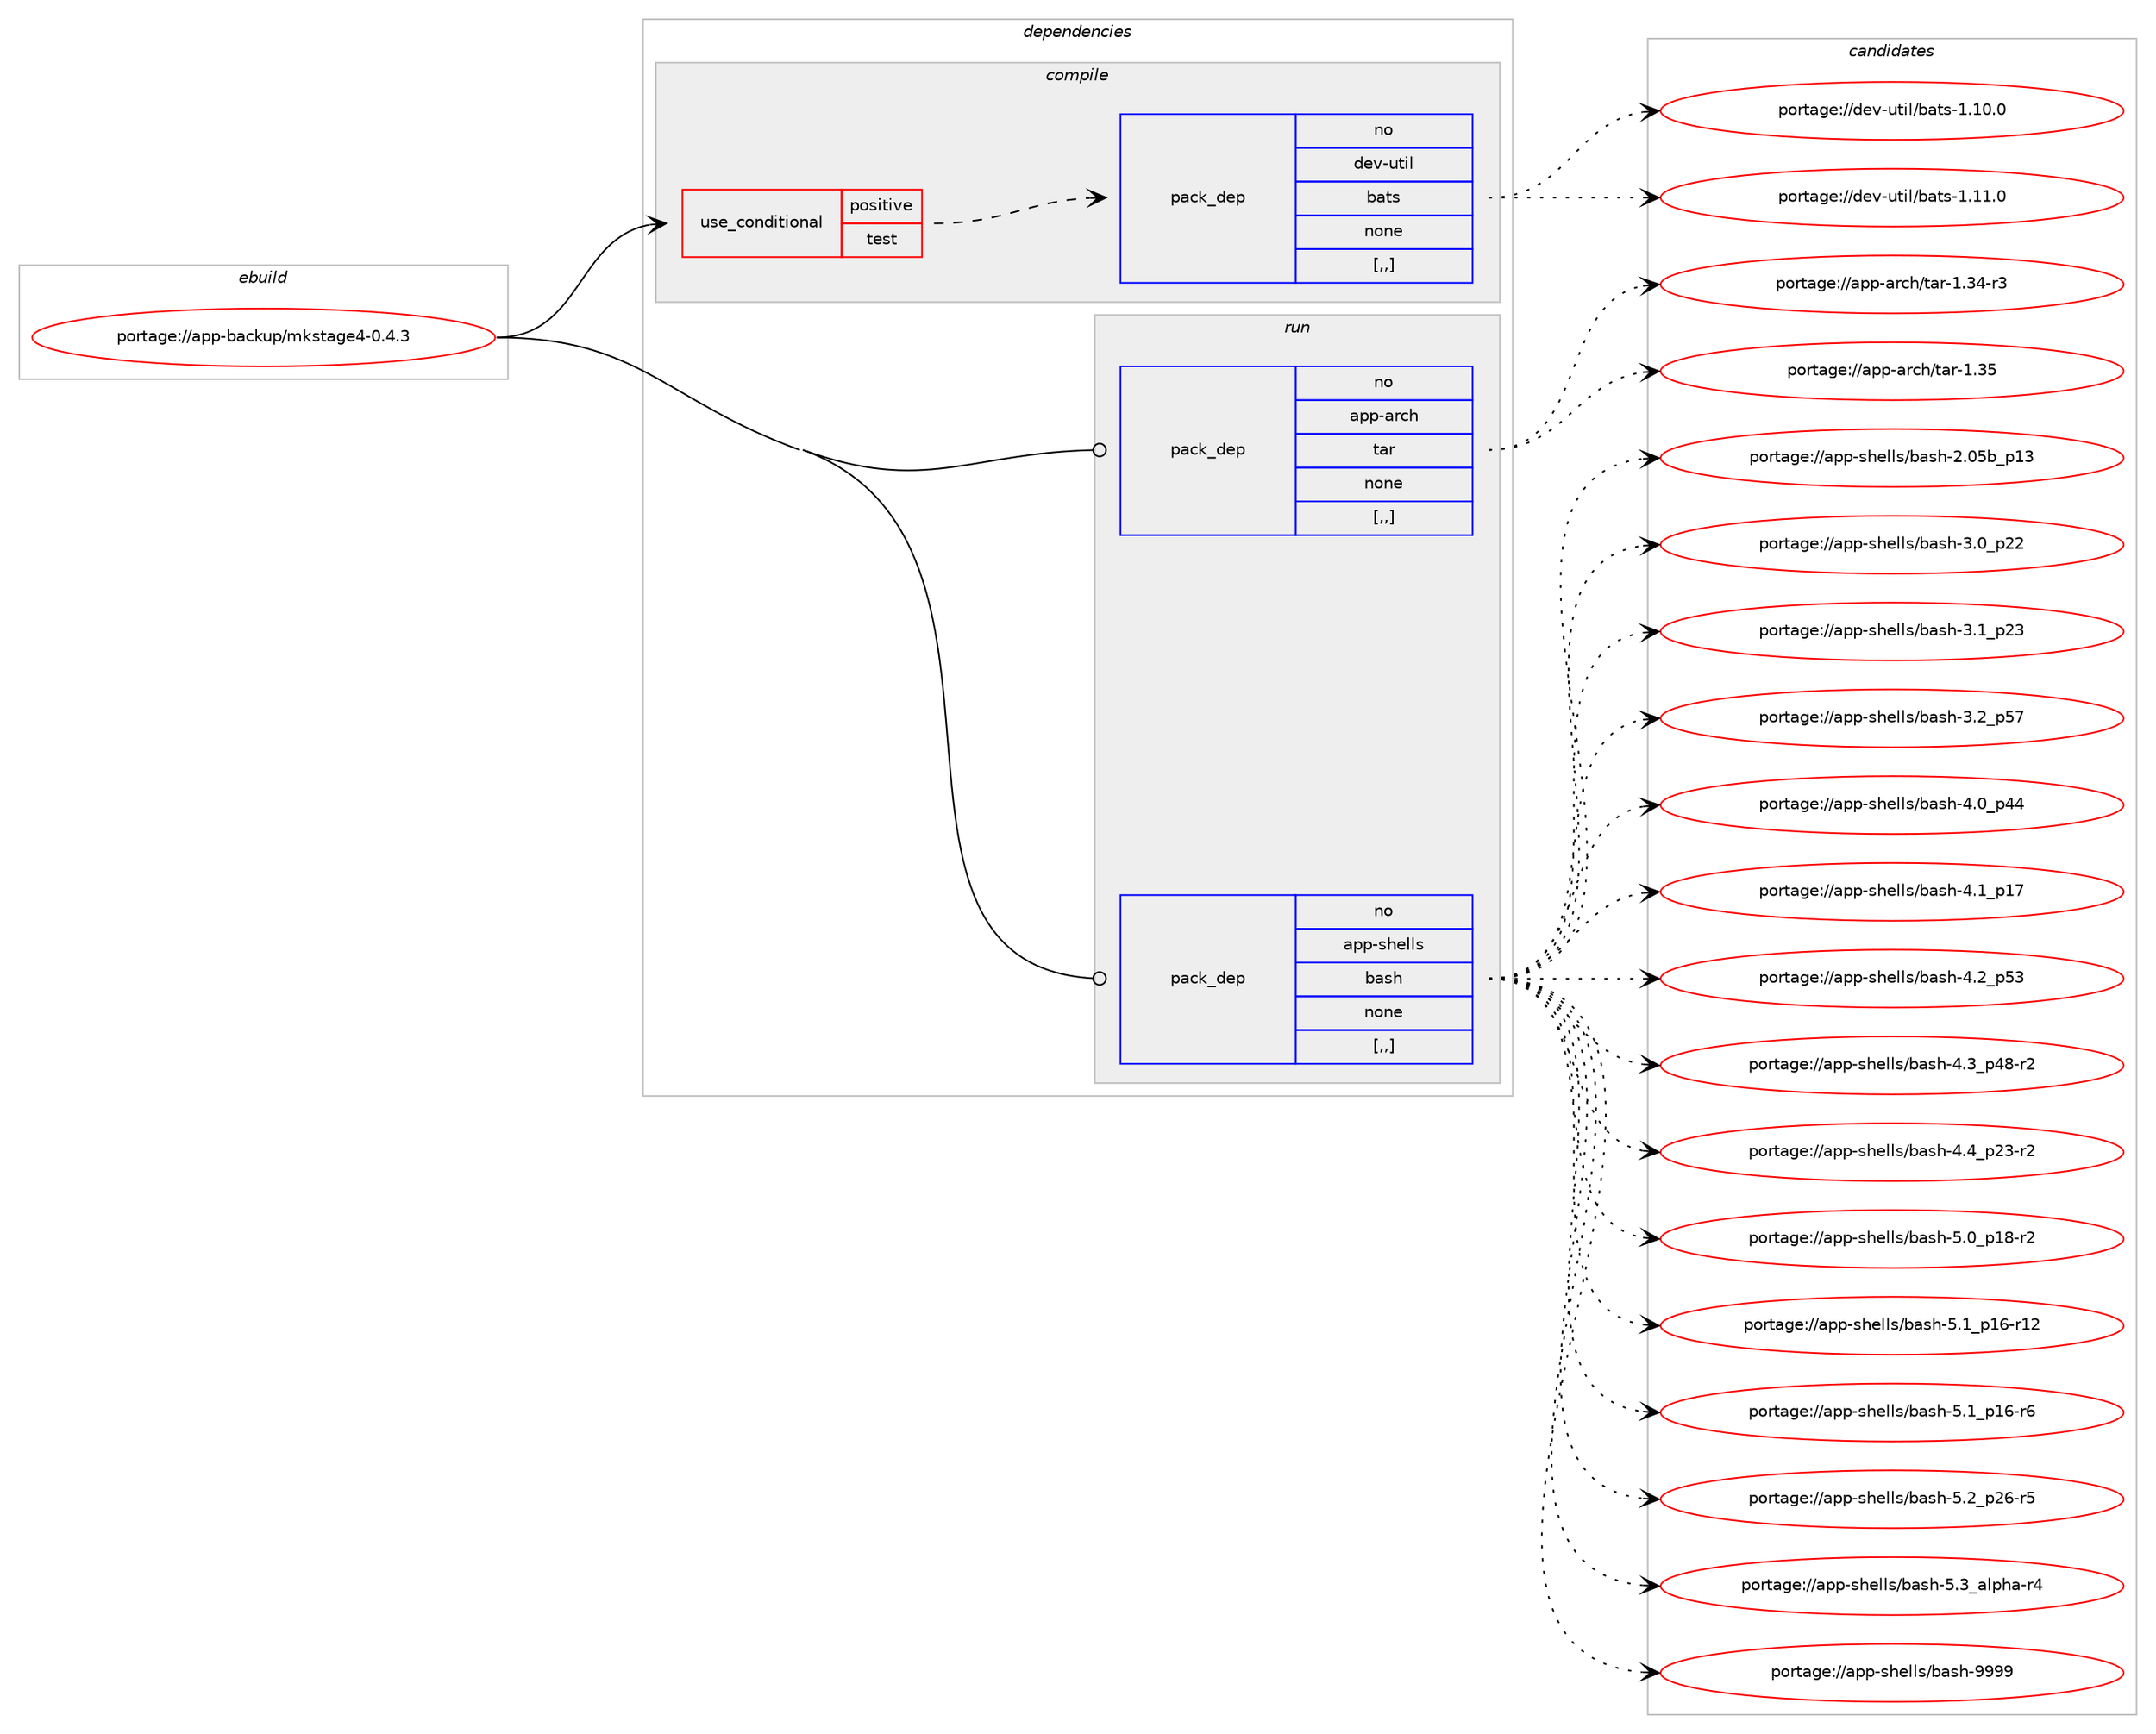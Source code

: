 digraph prolog {

# *************
# Graph options
# *************

newrank=true;
concentrate=true;
compound=true;
graph [rankdir=LR,fontname=Helvetica,fontsize=10,ranksep=1.5];#, ranksep=2.5, nodesep=0.2];
edge  [arrowhead=vee];
node  [fontname=Helvetica,fontsize=10];

# **********
# The ebuild
# **********

subgraph cluster_leftcol {
color=gray;
rank=same;
label=<<i>ebuild</i>>;
id [label="portage://app-backup/mkstage4-0.4.3", color=red, width=4, href="../app-backup/mkstage4-0.4.3.svg"];
}

# ****************
# The dependencies
# ****************

subgraph cluster_midcol {
color=gray;
label=<<i>dependencies</i>>;
subgraph cluster_compile {
fillcolor="#eeeeee";
style=filled;
label=<<i>compile</i>>;
subgraph cond2611 {
dependency9482 [label=<<TABLE BORDER="0" CELLBORDER="1" CELLSPACING="0" CELLPADDING="4"><TR><TD ROWSPAN="3" CELLPADDING="10">use_conditional</TD></TR><TR><TD>positive</TD></TR><TR><TD>test</TD></TR></TABLE>>, shape=none, color=red];
subgraph pack6824 {
dependency9483 [label=<<TABLE BORDER="0" CELLBORDER="1" CELLSPACING="0" CELLPADDING="4" WIDTH="220"><TR><TD ROWSPAN="6" CELLPADDING="30">pack_dep</TD></TR><TR><TD WIDTH="110">no</TD></TR><TR><TD>dev-util</TD></TR><TR><TD>bats</TD></TR><TR><TD>none</TD></TR><TR><TD>[,,]</TD></TR></TABLE>>, shape=none, color=blue];
}
dependency9482:e -> dependency9483:w [weight=20,style="dashed",arrowhead="vee"];
}
id:e -> dependency9482:w [weight=20,style="solid",arrowhead="vee"];
}
subgraph cluster_compileandrun {
fillcolor="#eeeeee";
style=filled;
label=<<i>compile and run</i>>;
}
subgraph cluster_run {
fillcolor="#eeeeee";
style=filled;
label=<<i>run</i>>;
subgraph pack6825 {
dependency9484 [label=<<TABLE BORDER="0" CELLBORDER="1" CELLSPACING="0" CELLPADDING="4" WIDTH="220"><TR><TD ROWSPAN="6" CELLPADDING="30">pack_dep</TD></TR><TR><TD WIDTH="110">no</TD></TR><TR><TD>app-arch</TD></TR><TR><TD>tar</TD></TR><TR><TD>none</TD></TR><TR><TD>[,,]</TD></TR></TABLE>>, shape=none, color=blue];
}
id:e -> dependency9484:w [weight=20,style="solid",arrowhead="odot"];
subgraph pack6826 {
dependency9485 [label=<<TABLE BORDER="0" CELLBORDER="1" CELLSPACING="0" CELLPADDING="4" WIDTH="220"><TR><TD ROWSPAN="6" CELLPADDING="30">pack_dep</TD></TR><TR><TD WIDTH="110">no</TD></TR><TR><TD>app-shells</TD></TR><TR><TD>bash</TD></TR><TR><TD>none</TD></TR><TR><TD>[,,]</TD></TR></TABLE>>, shape=none, color=blue];
}
id:e -> dependency9485:w [weight=20,style="solid",arrowhead="odot"];
}
}

# **************
# The candidates
# **************

subgraph cluster_choices {
rank=same;
color=gray;
label=<<i>candidates</i>>;

subgraph choice6824 {
color=black;
nodesep=1;
choice1001011184511711610510847989711611545494649484648 [label="portage://dev-util/bats-1.10.0", color=red, width=4,href="../dev-util/bats-1.10.0.svg"];
choice1001011184511711610510847989711611545494649494648 [label="portage://dev-util/bats-1.11.0", color=red, width=4,href="../dev-util/bats-1.11.0.svg"];
dependency9483:e -> choice1001011184511711610510847989711611545494649484648:w [style=dotted,weight="100"];
dependency9483:e -> choice1001011184511711610510847989711611545494649494648:w [style=dotted,weight="100"];
}
subgraph choice6825 {
color=black;
nodesep=1;
choice97112112459711499104471169711445494651524511451 [label="portage://app-arch/tar-1.34-r3", color=red, width=4,href="../app-arch/tar-1.34-r3.svg"];
choice9711211245971149910447116971144549465153 [label="portage://app-arch/tar-1.35", color=red, width=4,href="../app-arch/tar-1.35.svg"];
dependency9484:e -> choice97112112459711499104471169711445494651524511451:w [style=dotted,weight="100"];
dependency9484:e -> choice9711211245971149910447116971144549465153:w [style=dotted,weight="100"];
}
subgraph choice6826 {
color=black;
nodesep=1;
choice9711211245115104101108108115479897115104455046485398951124951 [label="portage://app-shells/bash-2.05b_p13", color=red, width=4,href="../app-shells/bash-2.05b_p13.svg"];
choice971121124511510410110810811547989711510445514648951125050 [label="portage://app-shells/bash-3.0_p22", color=red, width=4,href="../app-shells/bash-3.0_p22.svg"];
choice971121124511510410110810811547989711510445514649951125051 [label="portage://app-shells/bash-3.1_p23", color=red, width=4,href="../app-shells/bash-3.1_p23.svg"];
choice971121124511510410110810811547989711510445514650951125355 [label="portage://app-shells/bash-3.2_p57", color=red, width=4,href="../app-shells/bash-3.2_p57.svg"];
choice971121124511510410110810811547989711510445524648951125252 [label="portage://app-shells/bash-4.0_p44", color=red, width=4,href="../app-shells/bash-4.0_p44.svg"];
choice971121124511510410110810811547989711510445524649951124955 [label="portage://app-shells/bash-4.1_p17", color=red, width=4,href="../app-shells/bash-4.1_p17.svg"];
choice971121124511510410110810811547989711510445524650951125351 [label="portage://app-shells/bash-4.2_p53", color=red, width=4,href="../app-shells/bash-4.2_p53.svg"];
choice9711211245115104101108108115479897115104455246519511252564511450 [label="portage://app-shells/bash-4.3_p48-r2", color=red, width=4,href="../app-shells/bash-4.3_p48-r2.svg"];
choice9711211245115104101108108115479897115104455246529511250514511450 [label="portage://app-shells/bash-4.4_p23-r2", color=red, width=4,href="../app-shells/bash-4.4_p23-r2.svg"];
choice9711211245115104101108108115479897115104455346489511249564511450 [label="portage://app-shells/bash-5.0_p18-r2", color=red, width=4,href="../app-shells/bash-5.0_p18-r2.svg"];
choice971121124511510410110810811547989711510445534649951124954451144950 [label="portage://app-shells/bash-5.1_p16-r12", color=red, width=4,href="../app-shells/bash-5.1_p16-r12.svg"];
choice9711211245115104101108108115479897115104455346499511249544511454 [label="portage://app-shells/bash-5.1_p16-r6", color=red, width=4,href="../app-shells/bash-5.1_p16-r6.svg"];
choice9711211245115104101108108115479897115104455346509511250544511453 [label="portage://app-shells/bash-5.2_p26-r5", color=red, width=4,href="../app-shells/bash-5.2_p26-r5.svg"];
choice9711211245115104101108108115479897115104455346519597108112104974511452 [label="portage://app-shells/bash-5.3_alpha-r4", color=red, width=4,href="../app-shells/bash-5.3_alpha-r4.svg"];
choice97112112451151041011081081154798971151044557575757 [label="portage://app-shells/bash-9999", color=red, width=4,href="../app-shells/bash-9999.svg"];
dependency9485:e -> choice9711211245115104101108108115479897115104455046485398951124951:w [style=dotted,weight="100"];
dependency9485:e -> choice971121124511510410110810811547989711510445514648951125050:w [style=dotted,weight="100"];
dependency9485:e -> choice971121124511510410110810811547989711510445514649951125051:w [style=dotted,weight="100"];
dependency9485:e -> choice971121124511510410110810811547989711510445514650951125355:w [style=dotted,weight="100"];
dependency9485:e -> choice971121124511510410110810811547989711510445524648951125252:w [style=dotted,weight="100"];
dependency9485:e -> choice971121124511510410110810811547989711510445524649951124955:w [style=dotted,weight="100"];
dependency9485:e -> choice971121124511510410110810811547989711510445524650951125351:w [style=dotted,weight="100"];
dependency9485:e -> choice9711211245115104101108108115479897115104455246519511252564511450:w [style=dotted,weight="100"];
dependency9485:e -> choice9711211245115104101108108115479897115104455246529511250514511450:w [style=dotted,weight="100"];
dependency9485:e -> choice9711211245115104101108108115479897115104455346489511249564511450:w [style=dotted,weight="100"];
dependency9485:e -> choice971121124511510410110810811547989711510445534649951124954451144950:w [style=dotted,weight="100"];
dependency9485:e -> choice9711211245115104101108108115479897115104455346499511249544511454:w [style=dotted,weight="100"];
dependency9485:e -> choice9711211245115104101108108115479897115104455346509511250544511453:w [style=dotted,weight="100"];
dependency9485:e -> choice9711211245115104101108108115479897115104455346519597108112104974511452:w [style=dotted,weight="100"];
dependency9485:e -> choice97112112451151041011081081154798971151044557575757:w [style=dotted,weight="100"];
}
}

}
